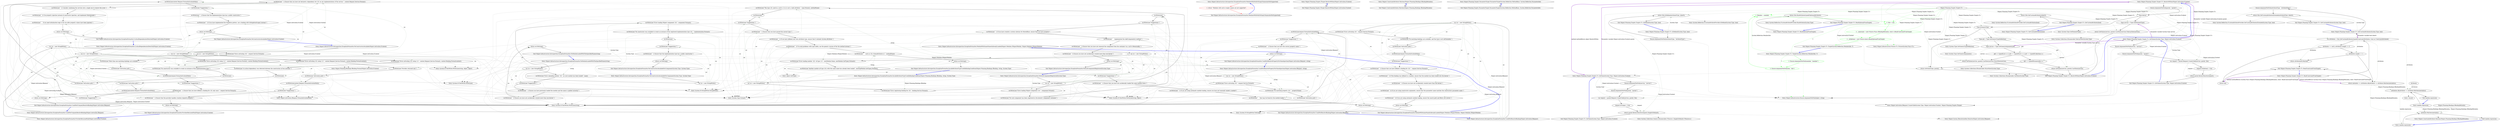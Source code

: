 digraph  {
m1_3 [cluster="Ninject.Infrastructure.Introspection.ExceptionFormatter.ModuleWithSameNameIsAlreadyLoaded(Ninject.Modules.INinjectModule, Ninject.Modules.INinjectModule)", file="ExceptionFormatter.cs", label="Entry Ninject.Infrastructure.Introspection.ExceptionFormatter.ModuleWithSameNameIsAlreadyLoaded(Ninject.Modules.INinjectModule, Ninject.Modules.INinjectModule)", span="39-39"];
m1_4 [cluster="Ninject.Infrastructure.Introspection.ExceptionFormatter.ModuleWithSameNameIsAlreadyLoaded(Ninject.Modules.INinjectModule, Ninject.Modules.INinjectModule)", file="ExceptionFormatter.cs", label="var sw = new StringWriter()", span="41-41"];
m1_5 [cluster="Ninject.Infrastructure.Introspection.ExceptionFormatter.ModuleWithSameNameIsAlreadyLoaded(Ninject.Modules.INinjectModule, Ninject.Modules.INinjectModule)", file="ExceptionFormatter.cs", label="sw.WriteLine(''Error loading module '{0}' of type {1}'', newModule.Name, newModule.GetType().Format())", span="43-43"];
m1_6 [cluster="Ninject.Infrastructure.Introspection.ExceptionFormatter.ModuleWithSameNameIsAlreadyLoaded(Ninject.Modules.INinjectModule, Ninject.Modules.INinjectModule)", file="ExceptionFormatter.cs", label="sw.WriteLine(''Another module (of type {0}) with the same name has already been loaded'', existingModule.GetType().Format())", span="44-44"];
m1_7 [cluster="Ninject.Infrastructure.Introspection.ExceptionFormatter.ModuleWithSameNameIsAlreadyLoaded(Ninject.Modules.INinjectModule, Ninject.Modules.INinjectModule)", file="ExceptionFormatter.cs", label="sw.WriteLine(''Suggestions:'')", span="46-46"];
m1_8 [cluster="Ninject.Infrastructure.Introspection.ExceptionFormatter.ModuleWithSameNameIsAlreadyLoaded(Ninject.Modules.INinjectModule, Ninject.Modules.INinjectModule)", file="ExceptionFormatter.cs", label="sw.WriteLine(''  1) Ensure that you have not accidentally loaded the same module twice.'')", span="47-47"];
m1_9 [cluster="Ninject.Infrastructure.Introspection.ExceptionFormatter.ModuleWithSameNameIsAlreadyLoaded(Ninject.Modules.INinjectModule, Ninject.Modules.INinjectModule)", file="ExceptionFormatter.cs", label="sw.WriteLine(''  2) If you are using automatic module loading, ensure you have not manually loaded a module'')", span="49-49"];
m1_10 [cluster="Ninject.Infrastructure.Introspection.ExceptionFormatter.ModuleWithSameNameIsAlreadyLoaded(Ninject.Modules.INinjectModule, Ninject.Modules.INinjectModule)", file="ExceptionFormatter.cs", label="sw.WriteLine(''     that may be found by the module loader.'')", span="50-50"];
m1_11 [cluster="Ninject.Infrastructure.Introspection.ExceptionFormatter.ModuleWithSameNameIsAlreadyLoaded(Ninject.Modules.INinjectModule, Ninject.Modules.INinjectModule)", file="ExceptionFormatter.cs", label="return sw.ToString();", span="53-53"];
m1_12 [cluster="Ninject.Infrastructure.Introspection.ExceptionFormatter.ModuleWithSameNameIsAlreadyLoaded(Ninject.Modules.INinjectModule, Ninject.Modules.INinjectModule)", file="ExceptionFormatter.cs", label="Exit Ninject.Infrastructure.Introspection.ExceptionFormatter.ModuleWithSameNameIsAlreadyLoaded(Ninject.Modules.INinjectModule, Ninject.Modules.INinjectModule)", span="39-39"];
m1_20 [cluster="Ninject.Infrastructure.Introspection.ExceptionFormatter.NoModuleLoadedWithTheSpecifiedName(string)", file="ExceptionFormatter.cs", label="Entry Ninject.Infrastructure.Introspection.ExceptionFormatter.NoModuleLoadedWithTheSpecifiedName(string)", span="62-62"];
m1_21 [cluster="Ninject.Infrastructure.Introspection.ExceptionFormatter.NoModuleLoadedWithTheSpecifiedName(string)", file="ExceptionFormatter.cs", label="var sw = new StringWriter()", span="64-64"];
m1_22 [cluster="Ninject.Infrastructure.Introspection.ExceptionFormatter.NoModuleLoadedWithTheSpecifiedName(string)", file="ExceptionFormatter.cs", label="sw.WriteLine(''Error unloading module '{0}': no such module has been loaded'', name)", span="66-66"];
m1_23 [cluster="Ninject.Infrastructure.Introspection.ExceptionFormatter.NoModuleLoadedWithTheSpecifiedName(string)", file="ExceptionFormatter.cs", label="sw.WriteLine(''Suggestions:'')", span="68-68"];
m1_24 [cluster="Ninject.Infrastructure.Introspection.ExceptionFormatter.NoModuleLoadedWithTheSpecifiedName(string)", file="ExceptionFormatter.cs", label="sw.WriteLine(''  1) Ensure you have previously loaded the module and the name is spelled correctly.'')", span="69-69"];
m1_25 [cluster="Ninject.Infrastructure.Introspection.ExceptionFormatter.NoModuleLoadedWithTheSpecifiedName(string)", file="ExceptionFormatter.cs", label="sw.WriteLine(''  2) Ensure you have not accidentally created more than one kernel.'')", span="70-70"];
m1_26 [cluster="Ninject.Infrastructure.Introspection.ExceptionFormatter.NoModuleLoadedWithTheSpecifiedName(string)", file="ExceptionFormatter.cs", label="return sw.ToString();", span="72-72"];
m1_27 [cluster="Ninject.Infrastructure.Introspection.ExceptionFormatter.NoModuleLoadedWithTheSpecifiedName(string)", file="ExceptionFormatter.cs", label="Exit Ninject.Infrastructure.Introspection.ExceptionFormatter.NoModuleLoadedWithTheSpecifiedName(string)", span="62-62"];
m1_81 [cluster="Ninject.Infrastructure.Introspection.ExceptionFormatter.NoConstructorsAvailable(Ninject.Activation.IContext)", file="ExceptionFormatter.cs", label="Entry Ninject.Infrastructure.Introspection.ExceptionFormatter.NoConstructorsAvailable(Ninject.Activation.IContext)", span="182-182"];
m1_82 [cluster="Ninject.Infrastructure.Introspection.ExceptionFormatter.NoConstructorsAvailable(Ninject.Activation.IContext)", file="ExceptionFormatter.cs", label="var sw = new StringWriter()", span="184-184"];
m1_83 [cluster="Ninject.Infrastructure.Introspection.ExceptionFormatter.NoConstructorsAvailable(Ninject.Activation.IContext)", file="ExceptionFormatter.cs", label="sw.WriteLine(''Error activating {0} using {1}'', context.Request.Service.Format(), context.Binding.Format(context))", span="186-186"];
m1_87 [cluster="Ninject.Infrastructure.Introspection.ExceptionFormatter.NoConstructorsAvailable(Ninject.Activation.IContext)", file="ExceptionFormatter.cs", label="sw.WriteLine(context.Request.FormatActivationPath())", span="191-191"];
m1_84 [cluster="Ninject.Infrastructure.Introspection.ExceptionFormatter.NoConstructorsAvailable(Ninject.Activation.IContext)", file="ExceptionFormatter.cs", label="sw.WriteLine(''No constructor was available to create an instance of the implementation type.'')", span="187-187"];
m1_85 [cluster="Ninject.Infrastructure.Introspection.ExceptionFormatter.NoConstructorsAvailable(Ninject.Activation.IContext)", file="ExceptionFormatter.cs", label="sw.WriteLine()", span="188-188"];
m1_86 [cluster="Ninject.Infrastructure.Introspection.ExceptionFormatter.NoConstructorsAvailable(Ninject.Activation.IContext)", file="ExceptionFormatter.cs", label="sw.WriteLine(''Activation path:'')", span="190-190"];
m1_88 [cluster="Ninject.Infrastructure.Introspection.ExceptionFormatter.NoConstructorsAvailable(Ninject.Activation.IContext)", file="ExceptionFormatter.cs", label="sw.WriteLine(''Suggestions:'')", span="193-193"];
m1_89 [cluster="Ninject.Infrastructure.Introspection.ExceptionFormatter.NoConstructorsAvailable(Ninject.Activation.IContext)", file="ExceptionFormatter.cs", label="sw.WriteLine(''  1) Ensure that the implementation type has a public constructor.'')", span="194-194"];
m1_90 [cluster="Ninject.Infrastructure.Introspection.ExceptionFormatter.NoConstructorsAvailable(Ninject.Activation.IContext)", file="ExceptionFormatter.cs", label="sw.WriteLine(''  2) If you have implemented the Singleton pattern, use a binding with InSingletonScope() instead.'')", span="195-195"];
m1_91 [cluster="Ninject.Infrastructure.Introspection.ExceptionFormatter.NoConstructorsAvailable(Ninject.Activation.IContext)", file="ExceptionFormatter.cs", label="return sw.ToString();", span="197-197"];
m1_92 [cluster="Ninject.Infrastructure.Introspection.ExceptionFormatter.NoConstructorsAvailable(Ninject.Activation.IContext)", file="ExceptionFormatter.cs", label="Exit Ninject.Infrastructure.Introspection.ExceptionFormatter.NoConstructorsAvailable(Ninject.Activation.IContext)", span="182-182"];
m1_17 [cluster="System.IO.TextWriter.WriteLine(string, object)", file="ExceptionFormatter.cs", label="Entry System.IO.TextWriter.WriteLine(string, object)", span="0-0"];
m1_38 [cluster="Ninject.Activation.IRequest.FormatActivationPath()", file="ExceptionFormatter.cs", label="Entry Ninject.Activation.IRequest.FormatActivationPath()", span="34-34"];
m1_14 [cluster="object.GetType()", file="ExceptionFormatter.cs", label="Entry object.GetType()", span="0-0"];
m1_102 [cluster="Ninject.Infrastructure.Introspection.ExceptionFormatter.NoSuchComponentRegistered(System.Type)", file="ExceptionFormatter.cs", label="Entry Ninject.Infrastructure.Introspection.ExceptionFormatter.NoSuchComponentRegistered(System.Type)", span="227-227"];
m1_103 [cluster="Ninject.Infrastructure.Introspection.ExceptionFormatter.NoSuchComponentRegistered(System.Type)", file="ExceptionFormatter.cs", label="var sw = new StringWriter()", span="229-229"];
m1_104 [cluster="Ninject.Infrastructure.Introspection.ExceptionFormatter.NoSuchComponentRegistered(System.Type)", file="ExceptionFormatter.cs", label="sw.WriteLine(''Error loading Ninject component {0}'', component.Format())", span="231-231"];
m1_105 [cluster="Ninject.Infrastructure.Introspection.ExceptionFormatter.NoSuchComponentRegistered(System.Type)", file="ExceptionFormatter.cs", label="sw.WriteLine(''No such component has been registered in the kernel's component container.'')", span="232-232"];
m1_106 [cluster="Ninject.Infrastructure.Introspection.ExceptionFormatter.NoSuchComponentRegistered(System.Type)", file="ExceptionFormatter.cs", label="sw.WriteLine()", span="233-233"];
m1_107 [cluster="Ninject.Infrastructure.Introspection.ExceptionFormatter.NoSuchComponentRegistered(System.Type)", file="ExceptionFormatter.cs", label="sw.WriteLine(''Suggestions:'')", span="235-235"];
m1_108 [cluster="Ninject.Infrastructure.Introspection.ExceptionFormatter.NoSuchComponentRegistered(System.Type)", file="ExceptionFormatter.cs", label="sw.WriteLine(''  1) If you have created a custom subclass for KernelBase, ensure that you have properly'')", span="236-236"];
m1_109 [cluster="Ninject.Infrastructure.Introspection.ExceptionFormatter.NoSuchComponentRegistered(System.Type)", file="ExceptionFormatter.cs", label="sw.WriteLine(''     implemented the AddComponents() method.'')", span="237-237"];
m1_110 [cluster="Ninject.Infrastructure.Introspection.ExceptionFormatter.NoSuchComponentRegistered(System.Type)", file="ExceptionFormatter.cs", label="sw.WriteLine(''  2) Ensure that you have not removed the component from the container via a call to RemoveAll().'')", span="238-238"];
m1_111 [cluster="Ninject.Infrastructure.Introspection.ExceptionFormatter.NoSuchComponentRegistered(System.Type)", file="ExceptionFormatter.cs", label="sw.WriteLine(''  3) Ensure you have not accidentally created more than one kernel.'')", span="239-239"];
m1_112 [cluster="Ninject.Infrastructure.Introspection.ExceptionFormatter.NoSuchComponentRegistered(System.Type)", file="ExceptionFormatter.cs", label="return sw.ToString();", span="241-241"];
m1_113 [cluster="Ninject.Infrastructure.Introspection.ExceptionFormatter.NoSuchComponentRegistered(System.Type)", file="ExceptionFormatter.cs", label="Exit Ninject.Infrastructure.Introspection.ExceptionFormatter.NoSuchComponentRegistered(System.Type)", span="227-227"];
m1_0 [cluster="Ninject.Infrastructure.Introspection.ExceptionFormatter.ModulesWithNullOrEmptyNamesAreNotSupported()", file="ExceptionFormatter.cs", label="Entry Ninject.Infrastructure.Introspection.ExceptionFormatter.ModulesWithNullOrEmptyNamesAreNotSupported()", span="28-28"];
m1_1 [cluster="Ninject.Infrastructure.Introspection.ExceptionFormatter.ModulesWithNullOrEmptyNamesAreNotSupported()", color=red, community=0, file="ExceptionFormatter.cs", label="-1: return ''Modules with null or empty names are not supported'';", span="30-30"];
m1_2 [cluster="Ninject.Infrastructure.Introspection.ExceptionFormatter.ModulesWithNullOrEmptyNamesAreNotSupported()", file="ExceptionFormatter.cs", label="Exit Ninject.Infrastructure.Introspection.ExceptionFormatter.ModulesWithNullOrEmptyNamesAreNotSupported()", span="28-28"];
m1_53 [cluster="Ninject.Infrastructure.Introspection.ExceptionFormatter.CyclicalDependenciesDetected(Ninject.Activation.IContext)", file="ExceptionFormatter.cs", label="Entry Ninject.Infrastructure.Introspection.ExceptionFormatter.CyclicalDependenciesDetected(Ninject.Activation.IContext)", span="131-131"];
m1_54 [cluster="Ninject.Infrastructure.Introspection.ExceptionFormatter.CyclicalDependenciesDetected(Ninject.Activation.IContext)", file="ExceptionFormatter.cs", label="var sw = new StringWriter()", span="133-133"];
m1_55 [cluster="Ninject.Infrastructure.Introspection.ExceptionFormatter.CyclicalDependenciesDetected(Ninject.Activation.IContext)", file="ExceptionFormatter.cs", label="sw.WriteLine(''Error activating {0} using {1}'', context.Request.Service.Format(), context.Binding.Format(context))", span="135-135"];
m1_59 [cluster="Ninject.Infrastructure.Introspection.ExceptionFormatter.CyclicalDependenciesDetected(Ninject.Activation.IContext)", file="ExceptionFormatter.cs", label="sw.WriteLine(context.Request.FormatActivationPath())", span="140-140"];
m1_61 [cluster="Ninject.Infrastructure.Introspection.ExceptionFormatter.CyclicalDependenciesDetected(Ninject.Activation.IContext)", file="ExceptionFormatter.cs", label="sw.WriteLine(''  1) Ensure that you have not declared a dependency for {0} on any implementations of the service.'', context.Request.Service.Format())", span="143-143"];
m1_56 [cluster="Ninject.Infrastructure.Introspection.ExceptionFormatter.CyclicalDependenciesDetected(Ninject.Activation.IContext)", file="ExceptionFormatter.cs", label="sw.WriteLine(''A cyclical dependency was detected between the constructors of two services.'')", span="136-136"];
m1_57 [cluster="Ninject.Infrastructure.Introspection.ExceptionFormatter.CyclicalDependenciesDetected(Ninject.Activation.IContext)", file="ExceptionFormatter.cs", label="sw.WriteLine()", span="137-137"];
m1_58 [cluster="Ninject.Infrastructure.Introspection.ExceptionFormatter.CyclicalDependenciesDetected(Ninject.Activation.IContext)", file="ExceptionFormatter.cs", label="sw.WriteLine(''Activation path:'')", span="139-139"];
m1_60 [cluster="Ninject.Infrastructure.Introspection.ExceptionFormatter.CyclicalDependenciesDetected(Ninject.Activation.IContext)", file="ExceptionFormatter.cs", label="sw.WriteLine(''Suggestions:'')", span="142-142"];
m1_62 [cluster="Ninject.Infrastructure.Introspection.ExceptionFormatter.CyclicalDependenciesDetected(Ninject.Activation.IContext)", file="ExceptionFormatter.cs", label="sw.WriteLine(''  2) Consider combining the services into a single one to remove the cycle.'')", span="144-144"];
m1_63 [cluster="Ninject.Infrastructure.Introspection.ExceptionFormatter.CyclicalDependenciesDetected(Ninject.Activation.IContext)", file="ExceptionFormatter.cs", label="sw.WriteLine(''  3) Use property injection instead of constructor injection, and implement IInitializable'')", span="145-145"];
m1_64 [cluster="Ninject.Infrastructure.Introspection.ExceptionFormatter.CyclicalDependenciesDetected(Ninject.Activation.IContext)", file="ExceptionFormatter.cs", label="sw.WriteLine(''     if you need initialization logic to be run after property values have been injected.'')", span="146-146"];
m1_65 [cluster="Ninject.Infrastructure.Introspection.ExceptionFormatter.CyclicalDependenciesDetected(Ninject.Activation.IContext)", file="ExceptionFormatter.cs", label="return sw.ToString();", span="148-148"];
m1_66 [cluster="Ninject.Infrastructure.Introspection.ExceptionFormatter.CyclicalDependenciesDetected(Ninject.Activation.IContext)", file="ExceptionFormatter.cs", label="Exit Ninject.Infrastructure.Introspection.ExceptionFormatter.CyclicalDependenciesDetected(Ninject.Activation.IContext)", span="131-131"];
m1_114 [cluster="Ninject.Infrastructure.Introspection.ExceptionFormatter.CouldNotResolvePropertyForValueInjection(Ninject.Activation.IRequest, string)", file="ExceptionFormatter.cs", label="Entry Ninject.Infrastructure.Introspection.ExceptionFormatter.CouldNotResolvePropertyForValueInjection(Ninject.Activation.IRequest, string)", span="251-251"];
m1_115 [cluster="Ninject.Infrastructure.Introspection.ExceptionFormatter.CouldNotResolvePropertyForValueInjection(Ninject.Activation.IRequest, string)", file="ExceptionFormatter.cs", label="var sw = new StringWriter()", span="253-253"];
m1_116 [cluster="Ninject.Infrastructure.Introspection.ExceptionFormatter.CouldNotResolvePropertyForValueInjection(Ninject.Activation.IRequest, string)", file="ExceptionFormatter.cs", label="sw.WriteLine(''Error activating {0}'', request.Service.Format())", span="255-255"];
m1_117 [cluster="Ninject.Infrastructure.Introspection.ExceptionFormatter.CouldNotResolvePropertyForValueInjection(Ninject.Activation.IRequest, string)", file="ExceptionFormatter.cs", label="sw.WriteLine(''No matching property {0}.'', propertyName)", span="256-256"];
m1_119 [cluster="Ninject.Infrastructure.Introspection.ExceptionFormatter.CouldNotResolvePropertyForValueInjection(Ninject.Activation.IRequest, string)", file="ExceptionFormatter.cs", label="sw.WriteLine(request.FormatActivationPath())", span="259-259"];
m1_118 [cluster="Ninject.Infrastructure.Introspection.ExceptionFormatter.CouldNotResolvePropertyForValueInjection(Ninject.Activation.IRequest, string)", file="ExceptionFormatter.cs", label="sw.WriteLine(''Activation path:'')", span="258-258"];
m1_120 [cluster="Ninject.Infrastructure.Introspection.ExceptionFormatter.CouldNotResolvePropertyForValueInjection(Ninject.Activation.IRequest, string)", file="ExceptionFormatter.cs", label="sw.WriteLine(''Suggestions:'')", span="261-261"];
m1_121 [cluster="Ninject.Infrastructure.Introspection.ExceptionFormatter.CouldNotResolvePropertyForValueInjection(Ninject.Activation.IRequest, string)", file="ExceptionFormatter.cs", label="sw.WriteLine(''  1) Ensure that you have the correct property name.'')", span="262-262"];
m1_122 [cluster="Ninject.Infrastructure.Introspection.ExceptionFormatter.CouldNotResolvePropertyForValueInjection(Ninject.Activation.IRequest, string)", file="ExceptionFormatter.cs", label="return sw.ToString();", span="264-264"];
m1_123 [cluster="Ninject.Infrastructure.Introspection.ExceptionFormatter.CouldNotResolvePropertyForValueInjection(Ninject.Activation.IRequest, string)", file="ExceptionFormatter.cs", label="Exit Ninject.Infrastructure.Introspection.ExceptionFormatter.CouldNotResolvePropertyForValueInjection(Ninject.Activation.IRequest, string)", span="251-251"];
m1_16 [cluster="System.IO.TextWriter.WriteLine(string, object, object)", file="ExceptionFormatter.cs", label="Entry System.IO.TextWriter.WriteLine(string, object, object)", span="0-0"];
m1_67 [cluster="Ninject.Planning.Bindings.IBinding.Format(Ninject.Activation.IContext)", file="ExceptionFormatter.cs", label="Entry Ninject.Planning.Bindings.IBinding.Format(Ninject.Activation.IContext)", span="56-56"];
m1_93 [cluster="Ninject.Infrastructure.Introspection.ExceptionFormatter.NoConstructorsAvailableForComponent(System.Type, System.Type)", file="ExceptionFormatter.cs", label="Entry Ninject.Infrastructure.Introspection.ExceptionFormatter.NoConstructorsAvailableForComponent(System.Type, System.Type)", span="207-207"];
m1_94 [cluster="Ninject.Infrastructure.Introspection.ExceptionFormatter.NoConstructorsAvailableForComponent(System.Type, System.Type)", file="ExceptionFormatter.cs", label="var sw = new StringWriter()", span="209-209"];
m1_95 [cluster="Ninject.Infrastructure.Introspection.ExceptionFormatter.NoConstructorsAvailableForComponent(System.Type, System.Type)", file="ExceptionFormatter.cs", label="sw.WriteLine(''Error loading Ninject component {0}'', component.Format())", span="211-211"];
m1_96 [cluster="Ninject.Infrastructure.Introspection.ExceptionFormatter.NoConstructorsAvailableForComponent(System.Type, System.Type)", file="ExceptionFormatter.cs", label="sw.WriteLine(''No constructor was available to create an instance of the registered implementation type {0}.'', implementation.Format())", span="212-212"];
m1_97 [cluster="Ninject.Infrastructure.Introspection.ExceptionFormatter.NoConstructorsAvailableForComponent(System.Type, System.Type)", file="ExceptionFormatter.cs", label="sw.WriteLine()", span="213-213"];
m1_98 [cluster="Ninject.Infrastructure.Introspection.ExceptionFormatter.NoConstructorsAvailableForComponent(System.Type, System.Type)", file="ExceptionFormatter.cs", label="sw.WriteLine(''Suggestions:'')", span="215-215"];
m1_99 [cluster="Ninject.Infrastructure.Introspection.ExceptionFormatter.NoConstructorsAvailableForComponent(System.Type, System.Type)", file="ExceptionFormatter.cs", label="sw.WriteLine(''  1) Ensure that the implementation type has a public constructor.'')", span="216-216"];
m1_100 [cluster="Ninject.Infrastructure.Introspection.ExceptionFormatter.NoConstructorsAvailableForComponent(System.Type, System.Type)", file="ExceptionFormatter.cs", label="return sw.ToString();", span="218-218"];
m1_101 [cluster="Ninject.Infrastructure.Introspection.ExceptionFormatter.NoConstructorsAvailableForComponent(System.Type, System.Type)", file="ExceptionFormatter.cs", label="Exit Ninject.Infrastructure.Introspection.ExceptionFormatter.NoConstructorsAvailableForComponent(System.Type, System.Type)", span="207-207"];
m1_124 [cluster="Ninject.Infrastructure.Introspection.ExceptionFormatter.ProviderReturnedNull(Ninject.Activation.IContext)", file="ExceptionFormatter.cs", label="Entry Ninject.Infrastructure.Introspection.ExceptionFormatter.ProviderReturnedNull(Ninject.Activation.IContext)", span="273-273"];
m1_125 [cluster="Ninject.Infrastructure.Introspection.ExceptionFormatter.ProviderReturnedNull(Ninject.Activation.IContext)", file="ExceptionFormatter.cs", label="var sw = new StringWriter()", span="275-275"];
m1_126 [cluster="Ninject.Infrastructure.Introspection.ExceptionFormatter.ProviderReturnedNull(Ninject.Activation.IContext)", file="ExceptionFormatter.cs", label="sw.WriteLine(''Error activating {0} using {1}'', context.Request.Service.Format(), context.Binding.Format(context))", span="277-277"];
m1_129 [cluster="Ninject.Infrastructure.Introspection.ExceptionFormatter.ProviderReturnedNull(Ninject.Activation.IContext)", file="ExceptionFormatter.cs", label="sw.WriteLine(context.Request.FormatActivationPath())", span="281-281"];
m1_127 [cluster="Ninject.Infrastructure.Introspection.ExceptionFormatter.ProviderReturnedNull(Ninject.Activation.IContext)", file="ExceptionFormatter.cs", label="sw.WriteLine(''Provider returned null.'')", span="278-278"];
m1_128 [cluster="Ninject.Infrastructure.Introspection.ExceptionFormatter.ProviderReturnedNull(Ninject.Activation.IContext)", file="ExceptionFormatter.cs", label="sw.WriteLine(''Activation path:'')", span="280-280"];
m1_130 [cluster="Ninject.Infrastructure.Introspection.ExceptionFormatter.ProviderReturnedNull(Ninject.Activation.IContext)", file="ExceptionFormatter.cs", label="sw.WriteLine(''Suggestions:'')", span="283-283"];
m1_131 [cluster="Ninject.Infrastructure.Introspection.ExceptionFormatter.ProviderReturnedNull(Ninject.Activation.IContext)", file="ExceptionFormatter.cs", label="sw.WriteLine(''  1) Ensure that the provider handles creation requests properly.'')", span="284-284"];
m1_132 [cluster="Ninject.Infrastructure.Introspection.ExceptionFormatter.ProviderReturnedNull(Ninject.Activation.IContext)", file="ExceptionFormatter.cs", label="return sw.ToString();", span="286-286"];
m1_133 [cluster="Ninject.Infrastructure.Introspection.ExceptionFormatter.ProviderReturnedNull(Ninject.Activation.IContext)", file="ExceptionFormatter.cs", label="Exit Ninject.Infrastructure.Introspection.ExceptionFormatter.ProviderReturnedNull(Ninject.Activation.IContext)", span="273-273"];
m1_69 [cluster="Ninject.Infrastructure.Introspection.ExceptionFormatter.InvalidAttributeTypeUsedInBindingCondition(Ninject.Planning.Bindings.IBinding, string, System.Type)", file="ExceptionFormatter.cs", label="Entry Ninject.Infrastructure.Introspection.ExceptionFormatter.InvalidAttributeTypeUsedInBindingCondition(Ninject.Planning.Bindings.IBinding, string, System.Type)", span="159-159"];
m1_70 [cluster="Ninject.Infrastructure.Introspection.ExceptionFormatter.InvalidAttributeTypeUsedInBindingCondition(Ninject.Planning.Bindings.IBinding, string, System.Type)", file="ExceptionFormatter.cs", label="var sw = new StringWriter()", span="161-161"];
m1_71 [cluster="Ninject.Infrastructure.Introspection.ExceptionFormatter.InvalidAttributeTypeUsedInBindingCondition(Ninject.Planning.Bindings.IBinding, string, System.Type)", file="ExceptionFormatter.cs", label="sw.WriteLine(''Error registering binding for {0}'', binding.Service.Format())", span="163-163"];
m1_72 [cluster="Ninject.Infrastructure.Introspection.ExceptionFormatter.InvalidAttributeTypeUsedInBindingCondition(Ninject.Planning.Bindings.IBinding, string, System.Type)", file="ExceptionFormatter.cs", label="sw.WriteLine(''The type {0} used in a call to {1}() is not a valid attribute.'', type.Format(), methodName)", span="164-164"];
m1_78 [cluster="Ninject.Infrastructure.Introspection.ExceptionFormatter.InvalidAttributeTypeUsedInBindingCondition(Ninject.Planning.Bindings.IBinding, string, System.Type)", file="ExceptionFormatter.cs", label="sw.WriteLine(''     such as {0}<SomeAttribute>().'', methodName)", span="171-171"];
m1_73 [cluster="Ninject.Infrastructure.Introspection.ExceptionFormatter.InvalidAttributeTypeUsedInBindingCondition(Ninject.Planning.Bindings.IBinding, string, System.Type)", file="ExceptionFormatter.cs", label="sw.WriteLine()", span="165-165"];
m1_74 [cluster="Ninject.Infrastructure.Introspection.ExceptionFormatter.InvalidAttributeTypeUsedInBindingCondition(Ninject.Planning.Bindings.IBinding, string, System.Type)", file="ExceptionFormatter.cs", label="sw.WriteLine(''Suggestions:'')", span="167-167"];
m1_75 [cluster="Ninject.Infrastructure.Introspection.ExceptionFormatter.InvalidAttributeTypeUsedInBindingCondition(Ninject.Planning.Bindings.IBinding, string, System.Type)", file="ExceptionFormatter.cs", label="sw.WriteLine(''  1) Ensure that you have passed the correct type.'')", span="168-168"];
m1_76 [cluster="Ninject.Infrastructure.Introspection.ExceptionFormatter.InvalidAttributeTypeUsedInBindingCondition(Ninject.Planning.Bindings.IBinding, string, System.Type)", file="ExceptionFormatter.cs", label="sw.WriteLine(''  2) If you have defined your own attribute type, ensure that it extends System.Attribute.'')", span="169-169"];
m1_77 [cluster="Ninject.Infrastructure.Introspection.ExceptionFormatter.InvalidAttributeTypeUsedInBindingCondition(Ninject.Planning.Bindings.IBinding, string, System.Type)", file="ExceptionFormatter.cs", label="sw.WriteLine(''  3) To avoid problems with type-safety, use the generic version of the the method instead,'')", span="170-170"];
m1_79 [cluster="Ninject.Infrastructure.Introspection.ExceptionFormatter.InvalidAttributeTypeUsedInBindingCondition(Ninject.Planning.Bindings.IBinding, string, System.Type)", file="ExceptionFormatter.cs", label="return sw.ToString();", span="173-173"];
m1_80 [cluster="Ninject.Infrastructure.Introspection.ExceptionFormatter.InvalidAttributeTypeUsedInBindingCondition(Ninject.Planning.Bindings.IBinding, string, System.Type)", file="ExceptionFormatter.cs", label="Exit Ninject.Infrastructure.Introspection.ExceptionFormatter.InvalidAttributeTypeUsedInBindingCondition(Ninject.Planning.Bindings.IBinding, string, System.Type)", span="159-159"];
m1_18 [cluster="System.IO.TextWriter.WriteLine(string)", file="ExceptionFormatter.cs", label="Entry System.IO.TextWriter.WriteLine(string)", span="0-0"];
m1_19 [cluster="System.IO.StringWriter.ToString()", file="ExceptionFormatter.cs", label="Entry System.IO.StringWriter.ToString()", span="0-0"];
m1_13 [cluster="System.IO.StringWriter.StringWriter()", file="ExceptionFormatter.cs", label="Entry System.IO.StringWriter.StringWriter()", span="0-0"];
m1_28 [cluster="Ninject.Infrastructure.Introspection.ExceptionFormatter.CouldNotUniquelyResolveBinding(Ninject.Activation.IRequest)", file="ExceptionFormatter.cs", label="Entry Ninject.Infrastructure.Introspection.ExceptionFormatter.CouldNotUniquelyResolveBinding(Ninject.Activation.IRequest)", span="81-81"];
m1_29 [cluster="Ninject.Infrastructure.Introspection.ExceptionFormatter.CouldNotUniquelyResolveBinding(Ninject.Activation.IRequest)", file="ExceptionFormatter.cs", label="var sw = new StringWriter()", span="83-83"];
m1_30 [cluster="Ninject.Infrastructure.Introspection.ExceptionFormatter.CouldNotUniquelyResolveBinding(Ninject.Activation.IRequest)", file="ExceptionFormatter.cs", label="sw.WriteLine(''Error activating {0}'', request.Service.Format())", span="85-85"];
m1_33 [cluster="Ninject.Infrastructure.Introspection.ExceptionFormatter.CouldNotUniquelyResolveBinding(Ninject.Activation.IRequest)", file="ExceptionFormatter.cs", label="sw.WriteLine(request.FormatActivationPath())", span="89-89"];
m1_35 [cluster="Ninject.Infrastructure.Introspection.ExceptionFormatter.CouldNotUniquelyResolveBinding(Ninject.Activation.IRequest)", file="ExceptionFormatter.cs", label="sw.WriteLine(''  1) Ensure that you have defined a binding for {0} only once.'', request.Service.Format())", span="92-92"];
m1_31 [cluster="Ninject.Infrastructure.Introspection.ExceptionFormatter.CouldNotUniquelyResolveBinding(Ninject.Activation.IRequest)", file="ExceptionFormatter.cs", label="sw.WriteLine(''More than one matching bindings are available.'')", span="86-86"];
m1_32 [cluster="Ninject.Infrastructure.Introspection.ExceptionFormatter.CouldNotUniquelyResolveBinding(Ninject.Activation.IRequest)", file="ExceptionFormatter.cs", label="sw.WriteLine(''Activation path:'')", span="88-88"];
m1_34 [cluster="Ninject.Infrastructure.Introspection.ExceptionFormatter.CouldNotUniquelyResolveBinding(Ninject.Activation.IRequest)", file="ExceptionFormatter.cs", label="sw.WriteLine(''Suggestions:'')", span="91-91"];
m1_36 [cluster="Ninject.Infrastructure.Introspection.ExceptionFormatter.CouldNotUniquelyResolveBinding(Ninject.Activation.IRequest)", file="ExceptionFormatter.cs", label="return sw.ToString();", span="94-94"];
m1_37 [cluster="Ninject.Infrastructure.Introspection.ExceptionFormatter.CouldNotUniquelyResolveBinding(Ninject.Activation.IRequest)", file="ExceptionFormatter.cs", label="Exit Ninject.Infrastructure.Introspection.ExceptionFormatter.CouldNotUniquelyResolveBinding(Ninject.Activation.IRequest)", span="81-81"];
m1_39 [cluster="Ninject.Infrastructure.Introspection.ExceptionFormatter.CouldNotResolveBinding(Ninject.Activation.IRequest)", file="ExceptionFormatter.cs", label="Entry Ninject.Infrastructure.Introspection.ExceptionFormatter.CouldNotResolveBinding(Ninject.Activation.IRequest)", span="103-103"];
m1_40 [cluster="Ninject.Infrastructure.Introspection.ExceptionFormatter.CouldNotResolveBinding(Ninject.Activation.IRequest)", file="ExceptionFormatter.cs", label="var sw = new StringWriter()", span="105-105"];
m1_41 [cluster="Ninject.Infrastructure.Introspection.ExceptionFormatter.CouldNotResolveBinding(Ninject.Activation.IRequest)", file="ExceptionFormatter.cs", label="sw.WriteLine(''Error activating {0}'', request.Service.Format())", span="107-107"];
m1_44 [cluster="Ninject.Infrastructure.Introspection.ExceptionFormatter.CouldNotResolveBinding(Ninject.Activation.IRequest)", file="ExceptionFormatter.cs", label="sw.WriteLine(request.FormatActivationPath())", span="111-111"];
m1_46 [cluster="Ninject.Infrastructure.Introspection.ExceptionFormatter.CouldNotResolveBinding(Ninject.Activation.IRequest)", file="ExceptionFormatter.cs", label="sw.WriteLine(''  1) Ensure that you have defined a binding for {0}.'', request.Service.Format())", span="114-114"];
m1_42 [cluster="Ninject.Infrastructure.Introspection.ExceptionFormatter.CouldNotResolveBinding(Ninject.Activation.IRequest)", file="ExceptionFormatter.cs", label="sw.WriteLine(''No matching bindings are available, and the type is not self-bindable.'')", span="108-108"];
m1_43 [cluster="Ninject.Infrastructure.Introspection.ExceptionFormatter.CouldNotResolveBinding(Ninject.Activation.IRequest)", file="ExceptionFormatter.cs", label="sw.WriteLine(''Activation path:'')", span="110-110"];
m1_45 [cluster="Ninject.Infrastructure.Introspection.ExceptionFormatter.CouldNotResolveBinding(Ninject.Activation.IRequest)", file="ExceptionFormatter.cs", label="sw.WriteLine(''Suggestions:'')", span="113-113"];
m1_47 [cluster="Ninject.Infrastructure.Introspection.ExceptionFormatter.CouldNotResolveBinding(Ninject.Activation.IRequest)", file="ExceptionFormatter.cs", label="sw.WriteLine(''  2) If the binding was defined in a module, ensure that the module has been loaded into the kernel.'')", span="115-115"];
m1_48 [cluster="Ninject.Infrastructure.Introspection.ExceptionFormatter.CouldNotResolveBinding(Ninject.Activation.IRequest)", file="ExceptionFormatter.cs", label="sw.WriteLine(''  3) Ensure you have not accidentally created more than one kernel.'')", span="116-116"];
m1_49 [cluster="Ninject.Infrastructure.Introspection.ExceptionFormatter.CouldNotResolveBinding(Ninject.Activation.IRequest)", file="ExceptionFormatter.cs", label="sw.WriteLine(''  4) If you are using constructor arguments, ensure that the parameter name matches the constructors parameter name.'')", span="117-117"];
m1_50 [cluster="Ninject.Infrastructure.Introspection.ExceptionFormatter.CouldNotResolveBinding(Ninject.Activation.IRequest)", file="ExceptionFormatter.cs", label="sw.WriteLine(''  5) If you are using automatic module loading, ensure the search path and filters are correct.'')", span="119-119"];
m1_51 [cluster="Ninject.Infrastructure.Introspection.ExceptionFormatter.CouldNotResolveBinding(Ninject.Activation.IRequest)", file="ExceptionFormatter.cs", label="return sw.ToString();", span="122-122"];
m1_52 [cluster="Ninject.Infrastructure.Introspection.ExceptionFormatter.CouldNotResolveBinding(Ninject.Activation.IRequest)", file="ExceptionFormatter.cs", label="Exit Ninject.Infrastructure.Introspection.ExceptionFormatter.CouldNotResolveBinding(Ninject.Activation.IRequest)", span="103-103"];
m1_68 [cluster="System.IO.TextWriter.WriteLine()", file="ExceptionFormatter.cs", label="Entry System.IO.TextWriter.WriteLine()", span="0-0"];
m1_15 [cluster="System.Type.Format()", file="ExceptionFormatter.cs", label="Entry System.Type.Format()", span="155-155"];
m2_0 [cluster="Ninject.Planning.Targets.ITarget.ResolveWithin(Ninject.Activation.IContext)", file="ITarget.cs", label="Entry Ninject.Planning.Targets.ITarget.ResolveWithin(Ninject.Activation.IContext)", span="54-54"];
m2_1 [cluster="Ninject.Planning.Targets.ITarget.ResolveWithin(Ninject.Activation.IContext)", file="ITarget.cs", label="Exit Ninject.Planning.Targets.ITarget.ResolveWithin(Ninject.Activation.IContext)", span="54-54"];
m3_0 [cluster="Ninject.ConstraintAttribute.Matches(Ninject.Planning.Bindings.IBindingMetadata)", file="KernelBase.cs", label="Entry Ninject.ConstraintAttribute.Matches(Ninject.Planning.Bindings.IBindingMetadata)", span="34-34"];
m3_1 [cluster="Ninject.ConstraintAttribute.Matches(Ninject.Planning.Bindings.IBindingMetadata)", file="KernelBase.cs", label="Exit Ninject.ConstraintAttribute.Matches(Ninject.Planning.Bindings.IBindingMetadata)", span="34-34"];
m4_0 [cluster="Ninject.Planning.Targets.ParameterTarget.ParameterTarget(System.Reflection.MethodBase, System.Reflection.ParameterInfo)", file="ParameterTarget.cs", label="Entry Ninject.Planning.Targets.ParameterTarget.ParameterTarget(System.Reflection.MethodBase, System.Reflection.ParameterInfo)", span="42-42"];
m4_1 [cluster="Ninject.Planning.Targets.ParameterTarget.ParameterTarget(System.Reflection.MethodBase, System.Reflection.ParameterInfo)", file="ParameterTarget.cs", label="Exit Ninject.Planning.Targets.ParameterTarget.ParameterTarget(System.Reflection.MethodBase, System.Reflection.ParameterInfo)", span="42-42"];
m7_24 [cluster="Ninject.Planning.Targets.Target<T>.ResolveWithin(Ninject.Activation.IContext)", file="Target.cs", label="Entry Ninject.Planning.Targets.Target<T>.ResolveWithin(Ninject.Activation.IContext)", span="124-124"];
m7_25 [cluster="Ninject.Planning.Targets.Target<T>.ResolveWithin(Ninject.Activation.IContext)", file="Target.cs", label="Ensure.ArgumentNotNull(parent, ''parent'')", span="126-126"];
m7_26 [cluster="Ninject.Planning.Targets.Target<T>.ResolveWithin(Ninject.Activation.IContext)", file="Target.cs", label="Type.IsArray", span="128-128"];
m7_27 [cluster="Ninject.Planning.Targets.Target<T>.ResolveWithin(Ninject.Activation.IContext)", file="Target.cs", label="Type service = Type.GetElementType()", span="130-130"];
m7_28 [cluster="Ninject.Planning.Targets.Target<T>.ResolveWithin(Ninject.Activation.IContext)", file="Target.cs", label="return GetValues(service, parent).CastSlow(service).ToArraySlow(service);", span="131-131"];
m7_29 [cluster="Ninject.Planning.Targets.Target<T>.ResolveWithin(Ninject.Activation.IContext)", file="Target.cs", label="Type.IsGenericType", span="134-134"];
m7_30 [cluster="Ninject.Planning.Targets.Target<T>.ResolveWithin(Ninject.Activation.IContext)", file="Target.cs", label="Type gtd = Type.GetGenericTypeDefinition()", span="136-136"];
m7_31 [cluster="Ninject.Planning.Targets.Target<T>.ResolveWithin(Ninject.Activation.IContext)", file="Target.cs", label="Type service = Type.GetGenericArguments()[0]", span="137-137"];
m7_33 [cluster="Ninject.Planning.Targets.Target<T>.ResolveWithin(Ninject.Activation.IContext)", file="Target.cs", label="return GetValues(service, parent).CastSlow(service).ToListSlow(service);", span="140-140"];
m7_35 [cluster="Ninject.Planning.Targets.Target<T>.ResolveWithin(Ninject.Activation.IContext)", file="Target.cs", label="return GetValues(service, parent).CastSlow(service);", span="143-143"];
m7_36 [cluster="Ninject.Planning.Targets.Target<T>.ResolveWithin(Ninject.Activation.IContext)", file="Target.cs", label="return GetValue(Type, parent);", span="146-146"];
m7_32 [cluster="Ninject.Planning.Targets.Target<T>.ResolveWithin(Ninject.Activation.IContext)", file="Target.cs", label="gtd == typeof(List<>) || gtd == typeof(IList<>) || gtd == typeof(ICollection<>)", span="139-139"];
m7_34 [cluster="Ninject.Planning.Targets.Target<T>.ResolveWithin(Ninject.Activation.IContext)", file="Target.cs", label="gtd == typeof(IEnumerable<>)", span="142-142"];
m7_37 [cluster="Ninject.Planning.Targets.Target<T>.ResolveWithin(Ninject.Activation.IContext)", file="Target.cs", label="Exit Ninject.Planning.Targets.Target<T>.ResolveWithin(Ninject.Activation.IContext)", span="124-124"];
m7_38 [cluster="System.Type.GetElementType()", file="Target.cs", label="Entry System.Type.GetElementType()", span="0-0"];
m7_65 [cluster="Ninject.Planning.Targets.Target<T>.ReadConstraintFromTarget()", file="Target.cs", label="Entry Ninject.Planning.Targets.Target<T>.ReadConstraintFromTarget()", span="194-194"];
m7_66 [cluster="Ninject.Planning.Targets.Target<T>.ReadConstraintFromTarget()", file="Target.cs", label="var attributes = this.GetCustomAttributes(typeof(ConstraintAttribute), true) as ConstraintAttribute[]", span="196-196"];
m7_67 [cluster="Ninject.Planning.Targets.Target<T>.ReadConstraintFromTarget()", file="Target.cs", label="attributes == null || attributes.Length == 0", span="198-198"];
m7_69 [cluster="Ninject.Planning.Targets.Target<T>.ReadConstraintFromTarget()", file="Target.cs", label="attributes.Length == 1", span="201-201"];
m7_70 [cluster="Ninject.Planning.Targets.Target<T>.ReadConstraintFromTarget()", file="Target.cs", label="return attributes[0].Matches;", span="202-202"];
m7_71 [cluster="Ninject.Planning.Targets.Target<T>.ReadConstraintFromTarget()", file="Target.cs", label="return metadata => attributes.All(attribute => attribute.Matches(metadata));", span="204-204"];
m7_68 [cluster="Ninject.Planning.Targets.Target<T>.ReadConstraintFromTarget()", file="Target.cs", label="return null;", span="199-199"];
m7_72 [cluster="Ninject.Planning.Targets.Target<T>.ReadConstraintFromTarget()", file="Target.cs", label="Exit Ninject.Planning.Targets.Target<T>.ReadConstraintFromTarget()", span="194-194"];
m7_45 [cluster="Ninject.Planning.Targets.Target<T>.GetValue(System.Type, Ninject.Activation.IContext)", file="Target.cs", label="Entry Ninject.Planning.Targets.Target<T>.GetValue(System.Type, Ninject.Activation.IContext)", span="171-171"];
m7_54 [cluster="Ninject.Planning.Targets.Target<T>.GetValue(System.Type, Ninject.Activation.IContext)", file="Target.cs", label="Ensure.ArgumentNotNull(service, ''service'')", span="173-173"];
m7_55 [cluster="Ninject.Planning.Targets.Target<T>.GetValue(System.Type, Ninject.Activation.IContext)", file="Target.cs", label="Ensure.ArgumentNotNull(parent, ''parent'')", span="174-174"];
m7_56 [cluster="Ninject.Planning.Targets.Target<T>.GetValue(System.Type, Ninject.Activation.IContext)", file="Target.cs", label="var request = parent.Request.CreateChild(service, parent, this)", span="176-176"];
m7_57 [cluster="Ninject.Planning.Targets.Target<T>.GetValue(System.Type, Ninject.Activation.IContext)", file="Target.cs", label="request.IsUnique = true", span="177-177"];
m7_58 [cluster="Ninject.Planning.Targets.Target<T>.GetValue(System.Type, Ninject.Activation.IContext)", file="Target.cs", label="return parent.Kernel.Resolve(request).SingleOrDefault();", span="178-178"];
m7_59 [cluster="Ninject.Planning.Targets.Target<T>.GetValue(System.Type, Ninject.Activation.IContext)", file="Target.cs", label="Exit Ninject.Planning.Targets.Target<T>.GetValue(System.Type, Ninject.Activation.IContext)", span="171-171"];
m7_10 [cluster="Ninject.Planning.Targets.Target<T>.GetCustomAttributes(System.Type, bool)", file="Target.cs", label="Entry Ninject.Planning.Targets.Target<T>.GetCustomAttributes(System.Type, bool)", span="91-91"];
m7_11 [cluster="Ninject.Planning.Targets.Target<T>.GetCustomAttributes(System.Type, bool)", file="Target.cs", label="Ensure.ArgumentNotNull(attributeType, ''attributeType'')", span="93-93"];
m7_12 [cluster="Ninject.Planning.Targets.Target<T>.GetCustomAttributes(System.Type, bool)", file="Target.cs", label="return Site.GetCustomAttributesExtended(attributeType, inherit);", span="94-94"];
m7_13 [cluster="Ninject.Planning.Targets.Target<T>.GetCustomAttributes(System.Type, bool)", file="Target.cs", label="Exit Ninject.Planning.Targets.Target<T>.GetCustomAttributes(System.Type, bool)", span="91-91"];
m7_9 [cluster="Ninject.Infrastructure.Future<T>.Future(System.Func<T>)", file="Target.cs", label="Entry Ninject.Infrastructure.Future<T>.Future(System.Func<T>)", span="51-51"];
m7_76 [cluster="Unk.All", file="Target.cs", label="Entry Unk.All", span=""];
m7_18 [cluster="System.Reflection.ICustomAttributeProvider.GetCustomAttributes(bool)", file="Target.cs", label="Entry System.Reflection.ICustomAttributeProvider.GetCustomAttributes(bool)", span="0-0"];
m7_52 [cluster="Ninject.Activation.IRequest.CreateChild(System.Type, Ninject.Activation.IContext, Ninject.Planning.Targets.ITarget)", file="Target.cs", label="Entry Ninject.Activation.IRequest.CreateChild(System.Type, Ninject.Activation.IContext, Ninject.Planning.Targets.ITarget)", span="95-95"];
m7_23 [cluster="System.Reflection.ICustomAttributeProvider.IsDefined(System.Type, bool)", file="Target.cs", label="Entry System.Reflection.ICustomAttributeProvider.IsDefined(System.Type, bool)", span="0-0"];
m7_44 [cluster="System.Collections.IEnumerable.ToListSlow(System.Type)", file="Target.cs", label="Entry System.Collections.IEnumerable.ToListSlow(System.Type)", span="31-31"];
m7_40 [cluster="System.Collections.IEnumerable.CastSlow(System.Type)", file="Target.cs", label="Entry System.Collections.IEnumerable.CastSlow(System.Type)", span="19-19"];
m7_8 [cluster="Ninject.Infrastructure.Ensure.ArgumentNotNull(object, string)", file="Target.cs", label="Entry Ninject.Infrastructure.Ensure.ArgumentNotNull(object, string)", span="17-17"];
m7_14 [cluster="System.Reflection.ICustomAttributeProvider.GetCustomAttributesExtended(System.Type, bool)", file="Target.cs", label="Entry System.Reflection.ICustomAttributeProvider.GetCustomAttributesExtended(System.Type, bool)", span="28-28"];
m7_15 [cluster="Ninject.Planning.Targets.Target<T>.GetCustomAttributes(bool)", file="Target.cs", label="Entry Ninject.Planning.Targets.Target<T>.GetCustomAttributes(bool)", span="102-102"];
m7_16 [cluster="Ninject.Planning.Targets.Target<T>.GetCustomAttributes(bool)", file="Target.cs", label="return Site.GetCustomAttributes(inherit);", span="104-104"];
m7_17 [cluster="Ninject.Planning.Targets.Target<T>.GetCustomAttributes(bool)", file="Target.cs", label="Exit Ninject.Planning.Targets.Target<T>.GetCustomAttributes(bool)", span="102-102"];
m7_53 [cluster="Ninject.Syntax.IResolutionRoot.Resolve(Ninject.Activation.IRequest)", file="Target.cs", label="Entry Ninject.Syntax.IResolutionRoot.Resolve(Ninject.Activation.IRequest)", span="37-37"];
m7_80 [cluster="Ninject.ConstraintAttribute.Matches(Ninject.Planning.Bindings.IBindingMetadata)", file="Target.cs", label="Entry Ninject.ConstraintAttribute.Matches(Ninject.Planning.Bindings.IBindingMetadata)", span="27-27"];
m7_60 [cluster="System.Collections.Generic.IEnumerable<TSource>.SingleOrDefault<TSource>()", file="Target.cs", label="Entry System.Collections.Generic.IEnumerable<TSource>.SingleOrDefault<TSource>()", span="0-0"];
m7_61 [cluster="Ninject.Planning.Targets.Target<T>.ReadOptionalFromTarget()", file="Target.cs", label="Entry Ninject.Planning.Targets.Target<T>.ReadOptionalFromTarget()", span="185-185"];
m7_62 [cluster="Ninject.Planning.Targets.Target<T>.ReadOptionalFromTarget()", file="Target.cs", label="return Site.HasAttribute(typeof(OptionalAttribute));", span="187-187"];
m7_63 [cluster="Ninject.Planning.Targets.Target<T>.ReadOptionalFromTarget()", file="Target.cs", label="Exit Ninject.Planning.Targets.Target<T>.ReadOptionalFromTarget()", span="185-185"];
m7_43 [cluster="System.Type.GetGenericArguments()", file="Target.cs", label="Entry System.Type.GetGenericArguments()", span="0-0"];
m7_77 [cluster="lambda expression", file="Target.cs", label="Entry lambda expression", span="204-204"];
m7_74 [cluster="lambda expression", file="Target.cs", label="attributes.All(attribute => attribute.Matches(metadata))", span="204-204"];
m7_78 [cluster="lambda expression", file="Target.cs", label="attribute.Matches(metadata)", span="204-204"];
m7_73 [cluster="lambda expression", file="Target.cs", label="Entry lambda expression", span="204-204"];
m7_75 [cluster="lambda expression", file="Target.cs", label="Exit lambda expression", span="204-204"];
m7_79 [cluster="lambda expression", file="Target.cs", label="Exit lambda expression", span="204-204"];
m7_64 [cluster="System.Reflection.ICustomAttributeProvider.HasAttribute(System.Type)", file="Target.cs", label="Entry System.Reflection.ICustomAttributeProvider.HasAttribute(System.Type)", span="17-17"];
m7_42 [cluster="System.Type.GetGenericTypeDefinition()", file="Target.cs", label="Entry System.Type.GetGenericTypeDefinition()", span="0-0"];
m7_19 [cluster="Ninject.Planning.Targets.Target<T>.IsDefined(System.Type, bool)", file="Target.cs", label="Entry Ninject.Planning.Targets.Target<T>.IsDefined(System.Type, bool)", span="113-113"];
m7_20 [cluster="Ninject.Planning.Targets.Target<T>.IsDefined(System.Type, bool)", file="Target.cs", label="Ensure.ArgumentNotNull(attributeType, ''attributeType'')", span="115-115"];
m7_21 [cluster="Ninject.Planning.Targets.Target<T>.IsDefined(System.Type, bool)", file="Target.cs", label="return Site.IsDefined(attributeType, inherit);", span="116-116"];
m7_22 [cluster="Ninject.Planning.Targets.Target<T>.IsDefined(System.Type, bool)", file="Target.cs", label="Exit Ninject.Planning.Targets.Target<T>.IsDefined(System.Type, bool)", span="113-113"];
m7_0 [cluster="Ninject.Planning.Targets.Target<T>.Target(System.Reflection.MemberInfo, T)", file="Target.cs", label="Entry Ninject.Planning.Targets.Target<T>.Target(System.Reflection.MemberInfo, T)", span="73-73"];
m7_1 [cluster="Ninject.Planning.Targets.Target<T>.Target(System.Reflection.MemberInfo, T)", color=green, community=0, file="Target.cs", label="-1: Ensure.ArgumentNotNull(member, ''member'')", span="75-75"];
m7_2 [cluster="Ninject.Planning.Targets.Target<T>.Target(System.Reflection.MemberInfo, T)", color=green, community=0, file="Target.cs", label="-1: Ensure.ArgumentNotNull(site, ''site'')", span="76-76"];
m7_3 [cluster="Ninject.Planning.Targets.Target<T>.Target(System.Reflection.MemberInfo, T)", color=green, community=0, file="Target.cs", label="-1: Member = member", span="78-78"];
m7_4 [cluster="Ninject.Planning.Targets.Target<T>.Target(System.Reflection.MemberInfo, T)", color=green, community=0, file="Target.cs", label="-1: Site = site", span="79-79"];
m7_5 [cluster="Ninject.Planning.Targets.Target<T>.Target(System.Reflection.MemberInfo, T)", color=green, community=0, file="Target.cs", label="-1: _constraint = new Future<Func<IBindingMetadata, bool>>(ReadConstraintFromTarget)", span="81-81"];
m7_6 [cluster="Ninject.Planning.Targets.Target<T>.Target(System.Reflection.MemberInfo, T)", color=green, community=0, file="Target.cs", label="-1: _isOptional = new Future<bool>(ReadOptionalFromTarget)", span="82-82"];
m7_7 [cluster="Ninject.Planning.Targets.Target<T>.Target(System.Reflection.MemberInfo, T)", file="Target.cs", label="Exit Ninject.Planning.Targets.Target<T>.Target(System.Reflection.MemberInfo, T)", span="73-73"];
m7_41 [cluster="System.Collections.IEnumerable.ToArraySlow(System.Type)", file="Target.cs", label="Entry System.Collections.IEnumerable.ToArraySlow(System.Type)", span="25-25"];
m7_39 [cluster="Ninject.Planning.Targets.Target<T>.GetValues(System.Type, Ninject.Activation.IContext)", file="Target.cs", label="Entry Ninject.Planning.Targets.Target<T>.GetValues(System.Type, Ninject.Activation.IContext)", span="155-155"];
m7_46 [cluster="Ninject.Planning.Targets.Target<T>.GetValues(System.Type, Ninject.Activation.IContext)", file="Target.cs", label="Ensure.ArgumentNotNull(service, ''service'')", span="157-157"];
m7_47 [cluster="Ninject.Planning.Targets.Target<T>.GetValues(System.Type, Ninject.Activation.IContext)", file="Target.cs", label="Ensure.ArgumentNotNull(parent, ''parent'')", span="158-158"];
m7_48 [cluster="Ninject.Planning.Targets.Target<T>.GetValues(System.Type, Ninject.Activation.IContext)", file="Target.cs", label="var request = parent.Request.CreateChild(service, parent, this)", span="160-160"];
m7_49 [cluster="Ninject.Planning.Targets.Target<T>.GetValues(System.Type, Ninject.Activation.IContext)", file="Target.cs", label="request.IsOptional = true", span="161-161"];
m7_50 [cluster="Ninject.Planning.Targets.Target<T>.GetValues(System.Type, Ninject.Activation.IContext)", file="Target.cs", label="return parent.Kernel.Resolve(request);", span="162-162"];
m7_51 [cluster="Ninject.Planning.Targets.Target<T>.GetValues(System.Type, Ninject.Activation.IContext)", file="Target.cs", label="Exit Ninject.Planning.Targets.Target<T>.GetValues(System.Type, Ninject.Activation.IContext)", span="155-155"];
m7_81 [file="Target.cs", label="Ninject.Planning.Targets.Target<T>", span=""];
m7_82 [file="Target.cs", label=attributes, span=""];
m7_83 [file="Target.cs", label="Ninject.Planning.Bindings.IBindingMetadata", span=""];
m1_3 -> m1_4  [key=0, style=solid];
m1_3 -> m1_5  [color=darkseagreen4, key=1, label="Ninject.Modules.INinjectModule", style=dashed];
m1_3 -> m1_6  [color=darkseagreen4, key=1, label="Ninject.Modules.INinjectModule", style=dashed];
m1_4 -> m1_5  [key=0, style=solid];
m1_4 -> m1_13  [key=2, style=dotted];
m1_4 -> m1_6  [color=darkseagreen4, key=1, label=sw, style=dashed];
m1_4 -> m1_7  [color=darkseagreen4, key=1, label=sw, style=dashed];
m1_4 -> m1_8  [color=darkseagreen4, key=1, label=sw, style=dashed];
m1_4 -> m1_9  [color=darkseagreen4, key=1, label=sw, style=dashed];
m1_4 -> m1_10  [color=darkseagreen4, key=1, label=sw, style=dashed];
m1_4 -> m1_11  [color=darkseagreen4, key=1, label=sw, style=dashed];
m1_5 -> m1_6  [key=0, style=solid];
m1_5 -> m1_14  [key=2, style=dotted];
m1_5 -> m1_15  [key=2, style=dotted];
m1_5 -> m1_16  [key=2, style=dotted];
m1_6 -> m1_7  [key=0, style=solid];
m1_6 -> m1_14  [key=2, style=dotted];
m1_6 -> m1_15  [key=2, style=dotted];
m1_6 -> m1_17  [key=2, style=dotted];
m1_7 -> m1_8  [key=0, style=solid];
m1_7 -> m1_18  [key=2, style=dotted];
m1_8 -> m1_9  [key=0, style=solid];
m1_8 -> m1_18  [key=2, style=dotted];
m1_9 -> m1_10  [key=0, style=solid];
m1_9 -> m1_18  [key=2, style=dotted];
m1_10 -> m1_11  [key=0, style=solid];
m1_10 -> m1_18  [key=2, style=dotted];
m1_11 -> m1_12  [key=0, style=solid];
m1_11 -> m1_19  [key=2, style=dotted];
m1_12 -> m1_3  [color=blue, key=0, style=bold];
m1_20 -> m1_21  [key=0, style=solid];
m1_20 -> m1_22  [color=darkseagreen4, key=1, label=string, style=dashed];
m1_21 -> m1_22  [key=0, style=solid];
m1_21 -> m1_13  [key=2, style=dotted];
m1_21 -> m1_23  [color=darkseagreen4, key=1, label=sw, style=dashed];
m1_21 -> m1_24  [color=darkseagreen4, key=1, label=sw, style=dashed];
m1_21 -> m1_25  [color=darkseagreen4, key=1, label=sw, style=dashed];
m1_21 -> m1_26  [color=darkseagreen4, key=1, label=sw, style=dashed];
m1_22 -> m1_23  [key=0, style=solid];
m1_22 -> m1_17  [key=2, style=dotted];
m1_23 -> m1_24  [key=0, style=solid];
m1_23 -> m1_18  [key=2, style=dotted];
m1_24 -> m1_25  [key=0, style=solid];
m1_24 -> m1_18  [key=2, style=dotted];
m1_25 -> m1_26  [key=0, style=solid];
m1_25 -> m1_18  [key=2, style=dotted];
m1_26 -> m1_27  [key=0, style=solid];
m1_26 -> m1_19  [key=2, style=dotted];
m1_27 -> m1_20  [color=blue, key=0, style=bold];
m1_81 -> m1_82  [key=0, style=solid];
m1_81 -> m1_83  [color=darkseagreen4, key=1, label="Ninject.Activation.IContext", style=dashed];
m1_81 -> m1_87  [color=darkseagreen4, key=1, label="Ninject.Activation.IContext", style=dashed];
m1_82 -> m1_83  [key=0, style=solid];
m1_82 -> m1_13  [key=2, style=dotted];
m1_82 -> m1_84  [color=darkseagreen4, key=1, label=sw, style=dashed];
m1_82 -> m1_85  [color=darkseagreen4, key=1, label=sw, style=dashed];
m1_82 -> m1_86  [color=darkseagreen4, key=1, label=sw, style=dashed];
m1_82 -> m1_87  [color=darkseagreen4, key=1, label=sw, style=dashed];
m1_82 -> m1_88  [color=darkseagreen4, key=1, label=sw, style=dashed];
m1_82 -> m1_89  [color=darkseagreen4, key=1, label=sw, style=dashed];
m1_82 -> m1_90  [color=darkseagreen4, key=1, label=sw, style=dashed];
m1_82 -> m1_91  [color=darkseagreen4, key=1, label=sw, style=dashed];
m1_83 -> m1_84  [key=0, style=solid];
m1_83 -> m1_15  [key=2, style=dotted];
m1_83 -> m1_67  [key=2, style=dotted];
m1_83 -> m1_16  [key=2, style=dotted];
m1_87 -> m1_88  [key=0, style=solid];
m1_87 -> m1_38  [key=2, style=dotted];
m1_87 -> m1_18  [key=2, style=dotted];
m1_84 -> m1_85  [key=0, style=solid];
m1_84 -> m1_18  [key=2, style=dotted];
m1_85 -> m1_86  [key=0, style=solid];
m1_85 -> m1_68  [key=2, style=dotted];
m1_86 -> m1_87  [key=0, style=solid];
m1_86 -> m1_18  [key=2, style=dotted];
m1_88 -> m1_89  [key=0, style=solid];
m1_88 -> m1_18  [key=2, style=dotted];
m1_89 -> m1_90  [key=0, style=solid];
m1_89 -> m1_18  [key=2, style=dotted];
m1_90 -> m1_91  [key=0, style=solid];
m1_90 -> m1_18  [key=2, style=dotted];
m1_91 -> m1_92  [key=0, style=solid];
m1_91 -> m1_19  [key=2, style=dotted];
m1_92 -> m1_81  [color=blue, key=0, style=bold];
m1_102 -> m1_103  [key=0, style=solid];
m1_102 -> m1_104  [color=darkseagreen4, key=1, label="System.Type", style=dashed];
m1_103 -> m1_104  [key=0, style=solid];
m1_103 -> m1_13  [key=2, style=dotted];
m1_103 -> m1_105  [color=darkseagreen4, key=1, label=sw, style=dashed];
m1_103 -> m1_106  [color=darkseagreen4, key=1, label=sw, style=dashed];
m1_103 -> m1_107  [color=darkseagreen4, key=1, label=sw, style=dashed];
m1_103 -> m1_108  [color=darkseagreen4, key=1, label=sw, style=dashed];
m1_103 -> m1_109  [color=darkseagreen4, key=1, label=sw, style=dashed];
m1_103 -> m1_110  [color=darkseagreen4, key=1, label=sw, style=dashed];
m1_103 -> m1_111  [color=darkseagreen4, key=1, label=sw, style=dashed];
m1_103 -> m1_112  [color=darkseagreen4, key=1, label=sw, style=dashed];
m1_104 -> m1_105  [key=0, style=solid];
m1_104 -> m1_15  [key=2, style=dotted];
m1_104 -> m1_17  [key=2, style=dotted];
m1_105 -> m1_106  [key=0, style=solid];
m1_105 -> m1_18  [key=2, style=dotted];
m1_106 -> m1_107  [key=0, style=solid];
m1_106 -> m1_68  [key=2, style=dotted];
m1_107 -> m1_108  [key=0, style=solid];
m1_107 -> m1_18  [key=2, style=dotted];
m1_108 -> m1_109  [key=0, style=solid];
m1_108 -> m1_18  [key=2, style=dotted];
m1_109 -> m1_110  [key=0, style=solid];
m1_109 -> m1_18  [key=2, style=dotted];
m1_110 -> m1_111  [key=0, style=solid];
m1_110 -> m1_18  [key=2, style=dotted];
m1_111 -> m1_112  [key=0, style=solid];
m1_111 -> m1_18  [key=2, style=dotted];
m1_112 -> m1_113  [key=0, style=solid];
m1_112 -> m1_19  [key=2, style=dotted];
m1_113 -> m1_102  [color=blue, key=0, style=bold];
m1_0 -> m1_1  [color=red, key=0, style=solid];
m1_1 -> m1_2  [color=red, key=0, style=solid];
m1_2 -> m1_0  [color=blue, key=0, style=bold];
m1_53 -> m1_54  [key=0, style=solid];
m1_53 -> m1_55  [color=darkseagreen4, key=1, label="Ninject.Activation.IContext", style=dashed];
m1_53 -> m1_59  [color=darkseagreen4, key=1, label="Ninject.Activation.IContext", style=dashed];
m1_53 -> m1_61  [color=darkseagreen4, key=1, label="Ninject.Activation.IContext", style=dashed];
m1_54 -> m1_55  [key=0, style=solid];
m1_54 -> m1_13  [key=2, style=dotted];
m1_54 -> m1_56  [color=darkseagreen4, key=1, label=sw, style=dashed];
m1_54 -> m1_57  [color=darkseagreen4, key=1, label=sw, style=dashed];
m1_54 -> m1_58  [color=darkseagreen4, key=1, label=sw, style=dashed];
m1_54 -> m1_59  [color=darkseagreen4, key=1, label=sw, style=dashed];
m1_54 -> m1_60  [color=darkseagreen4, key=1, label=sw, style=dashed];
m1_54 -> m1_61  [color=darkseagreen4, key=1, label=sw, style=dashed];
m1_54 -> m1_62  [color=darkseagreen4, key=1, label=sw, style=dashed];
m1_54 -> m1_63  [color=darkseagreen4, key=1, label=sw, style=dashed];
m1_54 -> m1_64  [color=darkseagreen4, key=1, label=sw, style=dashed];
m1_54 -> m1_65  [color=darkseagreen4, key=1, label=sw, style=dashed];
m1_55 -> m1_56  [key=0, style=solid];
m1_55 -> m1_15  [key=2, style=dotted];
m1_55 -> m1_67  [key=2, style=dotted];
m1_55 -> m1_16  [key=2, style=dotted];
m1_59 -> m1_60  [key=0, style=solid];
m1_59 -> m1_38  [key=2, style=dotted];
m1_59 -> m1_18  [key=2, style=dotted];
m1_61 -> m1_62  [key=0, style=solid];
m1_61 -> m1_15  [key=2, style=dotted];
m1_61 -> m1_17  [key=2, style=dotted];
m1_56 -> m1_57  [key=0, style=solid];
m1_56 -> m1_18  [key=2, style=dotted];
m1_57 -> m1_58  [key=0, style=solid];
m1_57 -> m1_68  [key=2, style=dotted];
m1_58 -> m1_59  [key=0, style=solid];
m1_58 -> m1_18  [key=2, style=dotted];
m1_60 -> m1_61  [key=0, style=solid];
m1_60 -> m1_18  [key=2, style=dotted];
m1_62 -> m1_63  [key=0, style=solid];
m1_62 -> m1_18  [key=2, style=dotted];
m1_63 -> m1_64  [key=0, style=solid];
m1_63 -> m1_18  [key=2, style=dotted];
m1_64 -> m1_65  [key=0, style=solid];
m1_64 -> m1_18  [key=2, style=dotted];
m1_65 -> m1_66  [key=0, style=solid];
m1_65 -> m1_19  [key=2, style=dotted];
m1_66 -> m1_53  [color=blue, key=0, style=bold];
m1_114 -> m1_115  [key=0, style=solid];
m1_114 -> m1_116  [color=darkseagreen4, key=1, label="Ninject.Activation.IRequest", style=dashed];
m1_114 -> m1_117  [color=darkseagreen4, key=1, label=string, style=dashed];
m1_114 -> m1_119  [color=darkseagreen4, key=1, label="Ninject.Activation.IRequest", style=dashed];
m1_115 -> m1_116  [key=0, style=solid];
m1_115 -> m1_13  [key=2, style=dotted];
m1_115 -> m1_117  [color=darkseagreen4, key=1, label=sw, style=dashed];
m1_115 -> m1_118  [color=darkseagreen4, key=1, label=sw, style=dashed];
m1_115 -> m1_119  [color=darkseagreen4, key=1, label=sw, style=dashed];
m1_115 -> m1_120  [color=darkseagreen4, key=1, label=sw, style=dashed];
m1_115 -> m1_121  [color=darkseagreen4, key=1, label=sw, style=dashed];
m1_115 -> m1_122  [color=darkseagreen4, key=1, label=sw, style=dashed];
m1_116 -> m1_117  [key=0, style=solid];
m1_116 -> m1_15  [key=2, style=dotted];
m1_116 -> m1_17  [key=2, style=dotted];
m1_117 -> m1_118  [key=0, style=solid];
m1_117 -> m1_17  [key=2, style=dotted];
m1_119 -> m1_120  [key=0, style=solid];
m1_119 -> m1_38  [key=2, style=dotted];
m1_119 -> m1_18  [key=2, style=dotted];
m1_118 -> m1_119  [key=0, style=solid];
m1_118 -> m1_18  [key=2, style=dotted];
m1_120 -> m1_121  [key=0, style=solid];
m1_120 -> m1_18  [key=2, style=dotted];
m1_121 -> m1_122  [key=0, style=solid];
m1_121 -> m1_18  [key=2, style=dotted];
m1_122 -> m1_123  [key=0, style=solid];
m1_122 -> m1_19  [key=2, style=dotted];
m1_123 -> m1_114  [color=blue, key=0, style=bold];
m1_93 -> m1_94  [key=0, style=solid];
m1_93 -> m1_95  [color=darkseagreen4, key=1, label="System.Type", style=dashed];
m1_93 -> m1_96  [color=darkseagreen4, key=1, label="System.Type", style=dashed];
m1_94 -> m1_95  [key=0, style=solid];
m1_94 -> m1_13  [key=2, style=dotted];
m1_94 -> m1_96  [color=darkseagreen4, key=1, label=sw, style=dashed];
m1_94 -> m1_97  [color=darkseagreen4, key=1, label=sw, style=dashed];
m1_94 -> m1_98  [color=darkseagreen4, key=1, label=sw, style=dashed];
m1_94 -> m1_99  [color=darkseagreen4, key=1, label=sw, style=dashed];
m1_94 -> m1_100  [color=darkseagreen4, key=1, label=sw, style=dashed];
m1_95 -> m1_96  [key=0, style=solid];
m1_95 -> m1_15  [key=2, style=dotted];
m1_95 -> m1_17  [key=2, style=dotted];
m1_96 -> m1_97  [key=0, style=solid];
m1_96 -> m1_15  [key=2, style=dotted];
m1_96 -> m1_17  [key=2, style=dotted];
m1_97 -> m1_98  [key=0, style=solid];
m1_97 -> m1_68  [key=2, style=dotted];
m1_98 -> m1_99  [key=0, style=solid];
m1_98 -> m1_18  [key=2, style=dotted];
m1_99 -> m1_100  [key=0, style=solid];
m1_99 -> m1_18  [key=2, style=dotted];
m1_100 -> m1_101  [key=0, style=solid];
m1_100 -> m1_19  [key=2, style=dotted];
m1_101 -> m1_93  [color=blue, key=0, style=bold];
m1_124 -> m1_125  [key=0, style=solid];
m1_124 -> m1_126  [color=darkseagreen4, key=1, label="Ninject.Activation.IContext", style=dashed];
m1_124 -> m1_129  [color=darkseagreen4, key=1, label="Ninject.Activation.IContext", style=dashed];
m1_125 -> m1_126  [key=0, style=solid];
m1_125 -> m1_13  [key=2, style=dotted];
m1_125 -> m1_127  [color=darkseagreen4, key=1, label=sw, style=dashed];
m1_125 -> m1_128  [color=darkseagreen4, key=1, label=sw, style=dashed];
m1_125 -> m1_129  [color=darkseagreen4, key=1, label=sw, style=dashed];
m1_125 -> m1_130  [color=darkseagreen4, key=1, label=sw, style=dashed];
m1_125 -> m1_131  [color=darkseagreen4, key=1, label=sw, style=dashed];
m1_125 -> m1_132  [color=darkseagreen4, key=1, label=sw, style=dashed];
m1_126 -> m1_127  [key=0, style=solid];
m1_126 -> m1_15  [key=2, style=dotted];
m1_126 -> m1_67  [key=2, style=dotted];
m1_126 -> m1_16  [key=2, style=dotted];
m1_129 -> m1_130  [key=0, style=solid];
m1_129 -> m1_38  [key=2, style=dotted];
m1_129 -> m1_18  [key=2, style=dotted];
m1_127 -> m1_128  [key=0, style=solid];
m1_127 -> m1_18  [key=2, style=dotted];
m1_128 -> m1_129  [key=0, style=solid];
m1_128 -> m1_18  [key=2, style=dotted];
m1_130 -> m1_131  [key=0, style=solid];
m1_130 -> m1_18  [key=2, style=dotted];
m1_131 -> m1_132  [key=0, style=solid];
m1_131 -> m1_18  [key=2, style=dotted];
m1_132 -> m1_133  [key=0, style=solid];
m1_132 -> m1_19  [key=2, style=dotted];
m1_133 -> m1_124  [color=blue, key=0, style=bold];
m1_69 -> m1_70  [key=0, style=solid];
m1_69 -> m1_71  [color=darkseagreen4, key=1, label="Ninject.Planning.Bindings.IBinding", style=dashed];
m1_69 -> m1_72  [color=darkseagreen4, key=1, label=string, style=dashed];
m1_69 -> m1_78  [color=darkseagreen4, key=1, label=string, style=dashed];
m1_70 -> m1_71  [key=0, style=solid];
m1_70 -> m1_13  [key=2, style=dotted];
m1_70 -> m1_72  [color=darkseagreen4, key=1, label=sw, style=dashed];
m1_70 -> m1_73  [color=darkseagreen4, key=1, label=sw, style=dashed];
m1_70 -> m1_74  [color=darkseagreen4, key=1, label=sw, style=dashed];
m1_70 -> m1_75  [color=darkseagreen4, key=1, label=sw, style=dashed];
m1_70 -> m1_76  [color=darkseagreen4, key=1, label=sw, style=dashed];
m1_70 -> m1_77  [color=darkseagreen4, key=1, label=sw, style=dashed];
m1_70 -> m1_78  [color=darkseagreen4, key=1, label=sw, style=dashed];
m1_70 -> m1_79  [color=darkseagreen4, key=1, label=sw, style=dashed];
m1_71 -> m1_72  [key=0, style=solid];
m1_71 -> m1_15  [key=2, style=dotted];
m1_71 -> m1_17  [key=2, style=dotted];
m1_72 -> m1_73  [key=0, style=solid];
m1_72 -> m1_15  [key=2, style=dotted];
m1_72 -> m1_16  [key=2, style=dotted];
m1_78 -> m1_79  [key=0, style=solid];
m1_78 -> m1_17  [key=2, style=dotted];
m1_73 -> m1_74  [key=0, style=solid];
m1_73 -> m1_68  [key=2, style=dotted];
m1_74 -> m1_75  [key=0, style=solid];
m1_74 -> m1_18  [key=2, style=dotted];
m1_75 -> m1_76  [key=0, style=solid];
m1_75 -> m1_18  [key=2, style=dotted];
m1_76 -> m1_77  [key=0, style=solid];
m1_76 -> m1_18  [key=2, style=dotted];
m1_77 -> m1_78  [key=0, style=solid];
m1_77 -> m1_18  [key=2, style=dotted];
m1_79 -> m1_80  [key=0, style=solid];
m1_79 -> m1_19  [key=2, style=dotted];
m1_80 -> m1_69  [color=blue, key=0, style=bold];
m1_28 -> m1_29  [key=0, style=solid];
m1_28 -> m1_30  [color=darkseagreen4, key=1, label="Ninject.Activation.IRequest", style=dashed];
m1_28 -> m1_33  [color=darkseagreen4, key=1, label="Ninject.Activation.IRequest", style=dashed];
m1_28 -> m1_35  [color=darkseagreen4, key=1, label="Ninject.Activation.IRequest", style=dashed];
m1_29 -> m1_30  [key=0, style=solid];
m1_29 -> m1_13  [key=2, style=dotted];
m1_29 -> m1_31  [color=darkseagreen4, key=1, label=sw, style=dashed];
m1_29 -> m1_32  [color=darkseagreen4, key=1, label=sw, style=dashed];
m1_29 -> m1_33  [color=darkseagreen4, key=1, label=sw, style=dashed];
m1_29 -> m1_34  [color=darkseagreen4, key=1, label=sw, style=dashed];
m1_29 -> m1_35  [color=darkseagreen4, key=1, label=sw, style=dashed];
m1_29 -> m1_36  [color=darkseagreen4, key=1, label=sw, style=dashed];
m1_30 -> m1_31  [key=0, style=solid];
m1_30 -> m1_15  [key=2, style=dotted];
m1_30 -> m1_17  [key=2, style=dotted];
m1_33 -> m1_34  [key=0, style=solid];
m1_33 -> m1_38  [key=2, style=dotted];
m1_33 -> m1_18  [key=2, style=dotted];
m1_35 -> m1_36  [key=0, style=solid];
m1_35 -> m1_15  [key=2, style=dotted];
m1_35 -> m1_17  [key=2, style=dotted];
m1_31 -> m1_32  [key=0, style=solid];
m1_31 -> m1_18  [key=2, style=dotted];
m1_32 -> m1_33  [key=0, style=solid];
m1_32 -> m1_18  [key=2, style=dotted];
m1_34 -> m1_35  [key=0, style=solid];
m1_34 -> m1_18  [key=2, style=dotted];
m1_36 -> m1_37  [key=0, style=solid];
m1_36 -> m1_19  [key=2, style=dotted];
m1_37 -> m1_28  [color=blue, key=0, style=bold];
m1_39 -> m1_40  [key=0, style=solid];
m1_39 -> m1_41  [color=darkseagreen4, key=1, label="Ninject.Activation.IRequest", style=dashed];
m1_39 -> m1_44  [color=darkseagreen4, key=1, label="Ninject.Activation.IRequest", style=dashed];
m1_39 -> m1_46  [color=darkseagreen4, key=1, label="Ninject.Activation.IRequest", style=dashed];
m1_40 -> m1_41  [key=0, style=solid];
m1_40 -> m1_13  [key=2, style=dotted];
m1_40 -> m1_42  [color=darkseagreen4, key=1, label=sw, style=dashed];
m1_40 -> m1_43  [color=darkseagreen4, key=1, label=sw, style=dashed];
m1_40 -> m1_44  [color=darkseagreen4, key=1, label=sw, style=dashed];
m1_40 -> m1_45  [color=darkseagreen4, key=1, label=sw, style=dashed];
m1_40 -> m1_46  [color=darkseagreen4, key=1, label=sw, style=dashed];
m1_40 -> m1_47  [color=darkseagreen4, key=1, label=sw, style=dashed];
m1_40 -> m1_48  [color=darkseagreen4, key=1, label=sw, style=dashed];
m1_40 -> m1_49  [color=darkseagreen4, key=1, label=sw, style=dashed];
m1_40 -> m1_50  [color=darkseagreen4, key=1, label=sw, style=dashed];
m1_40 -> m1_51  [color=darkseagreen4, key=1, label=sw, style=dashed];
m1_41 -> m1_42  [key=0, style=solid];
m1_41 -> m1_15  [key=2, style=dotted];
m1_41 -> m1_17  [key=2, style=dotted];
m1_44 -> m1_45  [key=0, style=solid];
m1_44 -> m1_38  [key=2, style=dotted];
m1_44 -> m1_18  [key=2, style=dotted];
m1_46 -> m1_47  [key=0, style=solid];
m1_46 -> m1_15  [key=2, style=dotted];
m1_46 -> m1_17  [key=2, style=dotted];
m1_42 -> m1_43  [key=0, style=solid];
m1_42 -> m1_18  [key=2, style=dotted];
m1_43 -> m1_44  [key=0, style=solid];
m1_43 -> m1_18  [key=2, style=dotted];
m1_45 -> m1_46  [key=0, style=solid];
m1_45 -> m1_18  [key=2, style=dotted];
m1_47 -> m1_48  [key=0, style=solid];
m1_47 -> m1_18  [key=2, style=dotted];
m1_48 -> m1_49  [key=0, style=solid];
m1_48 -> m1_18  [key=2, style=dotted];
m1_49 -> m1_50  [key=0, style=solid];
m1_49 -> m1_18  [key=2, style=dotted];
m1_50 -> m1_51  [key=0, style=solid];
m1_50 -> m1_18  [key=2, style=dotted];
m1_51 -> m1_52  [key=0, style=solid];
m1_51 -> m1_19  [key=2, style=dotted];
m1_52 -> m1_39  [color=blue, key=0, style=bold];
m2_0 -> m2_1  [key=0, style=solid];
m2_1 -> m2_0  [color=blue, key=0, style=bold];
m3_0 -> m3_1  [key=0, style=solid];
m3_1 -> m3_0  [color=blue, key=0, style=bold];
m4_0 -> m4_1  [key=0, style=solid];
m4_1 -> m4_0  [color=blue, key=0, style=bold];
m7_24 -> m7_25  [key=0, style=solid];
m7_24 -> m7_28  [color=darkseagreen4, key=1, label="Ninject.Activation.IContext", style=dashed];
m7_24 -> m7_33  [color=darkseagreen4, key=1, label="Ninject.Activation.IContext", style=dashed];
m7_24 -> m7_35  [color=darkseagreen4, key=1, label="Ninject.Activation.IContext", style=dashed];
m7_24 -> m7_36  [color=darkseagreen4, key=1, label="Ninject.Activation.IContext", style=dashed];
m7_24 -> m7_45  [color=darkorchid, key=3, label="method methodReturn object ResolveWithin", style=bold];
m7_25 -> m7_8  [key=2, style=dotted];
m7_25 -> m7_26  [key=0, style=solid];
m7_26 -> m7_27  [key=0, style=solid];
m7_26 -> m7_29  [key=0, style=solid];
m7_27 -> m7_28  [key=0, style=solid];
m7_27 -> m7_38  [key=2, style=dotted];
m7_28 -> m7_37  [key=0, style=solid];
m7_28 -> m7_39  [key=2, style=dotted];
m7_28 -> m7_40  [key=2, style=dotted];
m7_28 -> m7_41  [key=2, style=dotted];
m7_29 -> m7_30  [key=0, style=solid];
m7_29 -> m7_36  [key=0, style=solid];
m7_30 -> m7_31  [key=0, style=solid];
m7_30 -> m7_42  [key=2, style=dotted];
m7_30 -> m7_32  [color=darkseagreen4, key=1, label=gtd, style=dashed];
m7_30 -> m7_34  [color=darkseagreen4, key=1, label=gtd, style=dashed];
m7_31 -> m7_32  [key=0, style=solid];
m7_31 -> m7_43  [key=2, style=dotted];
m7_31 -> m7_33  [color=darkseagreen4, key=1, label=service, style=dashed];
m7_31 -> m7_35  [color=darkseagreen4, key=1, label=service, style=dashed];
m7_33 -> m7_37  [key=0, style=solid];
m7_33 -> m7_39  [key=2, style=dotted];
m7_33 -> m7_40  [key=2, style=dotted];
m7_33 -> m7_44  [key=2, style=dotted];
m7_35 -> m7_37  [key=0, style=solid];
m7_35 -> m7_39  [key=2, style=dotted];
m7_35 -> m7_40  [key=2, style=dotted];
m7_36 -> m7_37  [key=0, style=solid];
m7_36 -> m7_45  [key=2, style=dotted];
m7_32 -> m7_33  [key=0, style=solid];
m7_32 -> m7_34  [key=0, style=solid];
m7_34 -> m7_35  [key=0, style=solid];
m7_34 -> m7_36  [key=0, style=solid];
m7_37 -> m7_24  [color=blue, key=0, style=bold];
m7_65 -> m7_66  [key=0, style=solid];
m7_65 -> m7_68  [color=darkorchid, key=3, label="method methodReturn System.Func<Ninject.Planning.Bindings.IBindingMetadata, bool> ReadConstraintFromTarget", style=bold];
m7_65 -> m7_71  [color=darkorchid, key=3, label="method methodReturn System.Func<Ninject.Planning.Bindings.IBindingMetadata, bool> ReadConstraintFromTarget", style=bold];
m7_66 -> m7_67  [key=0, style=solid];
m7_66 -> m7_10  [key=2, style=dotted];
m7_66 -> m7_69  [color=darkseagreen4, key=1, label=attributes, style=dashed];
m7_66 -> m7_70  [color=darkseagreen4, key=1, label=attributes, style=dashed];
m7_66 -> m7_71  [color=darkseagreen4, key=1, label=attributes, style=dashed];
m7_66 -> m7_74  [color=darkseagreen4, key=1, label=attributes, style=dashed];
m7_67 -> m7_68  [key=0, style=solid];
m7_67 -> m7_69  [key=0, style=solid];
m7_69 -> m7_70  [key=0, style=solid];
m7_69 -> m7_71  [key=0, style=solid];
m7_70 -> m7_72  [key=0, style=solid];
m7_71 -> m7_72  [key=0, style=solid];
m7_71 -> m7_74  [color=darkseagreen4, key=1, label="Ninject.Planning.Bindings.IBindingMetadata", style=dashed];
m7_71 -> m7_78  [color=darkseagreen4, key=1, label="Ninject.Planning.Bindings.IBindingMetadata", style=dashed];
m7_68 -> m7_72  [key=0, style=solid];
m7_72 -> m7_65  [color=blue, key=0, style=bold];
m7_45 -> m7_54  [key=0, style=solid];
m7_45 -> m7_55  [color=darkseagreen4, key=1, label="Ninject.Activation.IContext", style=dashed];
m7_45 -> m7_56  [color=darkseagreen4, key=1, label="System.Type", style=dashed];
m7_45 -> m7_24  [color=darkorchid, key=3, label="Parameter variable Ninject.Activation.IContext parent", style=bold];
m7_45 -> m7_58  [color=darkseagreen4, key=1, label="Ninject.Activation.IContext", style=dashed];
m7_54 -> m7_8  [key=2, style=dotted];
m7_54 -> m7_55  [key=0, style=solid];
m7_55 -> m7_8  [key=2, style=dotted];
m7_55 -> m7_56  [key=0, style=solid];
m7_56 -> m7_57  [key=0, style=solid];
m7_56 -> m7_52  [key=2, style=dotted];
m7_56 -> m7_58  [color=darkseagreen4, key=1, label=request, style=dashed];
m7_57 -> m7_58  [key=0, style=solid];
m7_58 -> m7_59  [key=0, style=solid];
m7_58 -> m7_53  [key=2, style=dotted];
m7_58 -> m7_60  [key=2, style=dotted];
m7_59 -> m7_45  [color=blue, key=0, style=bold];
m7_10 -> m7_11  [key=0, style=solid];
m7_10 -> m7_12  [color=darkseagreen4, key=1, label="System.Type", style=dashed];
m7_10 -> m7_66  [color=darkorchid, key=3, label="Parameter variable bool inherit", style=bold];
m7_11 -> m7_8  [key=2, style=dotted];
m7_11 -> m7_12  [key=0, style=solid];
m7_12 -> m7_13  [key=0, style=solid];
m7_12 -> m7_14  [key=2, style=dotted];
m7_13 -> m7_10  [color=blue, key=0, style=bold];
m7_15 -> m7_16  [key=0, style=solid];
m7_16 -> m7_17  [key=0, style=solid];
m7_16 -> m7_18  [key=2, style=dotted];
m7_17 -> m7_15  [color=blue, key=0, style=bold];
m7_61 -> m7_62  [key=0, style=solid];
m7_62 -> m7_63  [key=0, style=solid];
m7_62 -> m7_64  [key=2, style=dotted];
m7_63 -> m7_61  [color=blue, key=0, style=bold];
m7_77 -> m7_78  [key=0, style=solid];
m7_74 -> m7_75  [key=0, style=solid];
m7_74 -> m7_76  [key=2, style=dotted];
m7_74 -> m7_77  [color=darkseagreen4, key=1, label="lambda expression", style=dashed];
m7_78 -> m7_79  [key=0, style=solid];
m7_78 -> m7_80  [key=2, style=dotted];
m7_73 -> m7_74  [key=0, style=solid];
m7_73 -> m7_78  [color=darkseagreen4, key=1, label="Ninject.Planning.Bindings.IBindingMetadata", style=dashed];
m7_75 -> m7_73  [color=blue, key=0, style=bold];
m7_79 -> m7_77  [color=blue, key=0, style=bold];
m7_19 -> m7_20  [key=0, style=solid];
m7_19 -> m7_21  [color=darkseagreen4, key=1, label="System.Type", style=dashed];
m7_20 -> m7_8  [key=2, style=dotted];
m7_20 -> m7_21  [key=0, style=solid];
m7_21 -> m7_22  [key=0, style=solid];
m7_21 -> m7_23  [key=2, style=dotted];
m7_22 -> m7_19  [color=blue, key=0, style=bold];
m7_0 -> m7_1  [color=green, key=0, style=solid];
m7_0 -> m7_2  [color=green, key=1, label=T, style=dashed];
m7_0 -> m7_3  [color=green, key=1, label="System.Reflection.MemberInfo", style=dashed];
m7_0 -> m7_4  [color=green, key=1, label=T, style=dashed];
m7_1 -> m7_2  [color=green, key=0, style=solid];
m7_1 -> m7_8  [color=green, key=2, style=dotted];
m7_2 -> m7_3  [color=green, key=0, style=solid];
m7_2 -> m7_8  [color=green, key=2, style=dotted];
m7_3 -> m7_4  [color=green, key=0, style=solid];
m7_4 -> m7_5  [color=green, key=0, style=solid];
m7_5 -> m7_6  [color=green, key=0, style=solid];
m7_5 -> m7_9  [color=green, key=2, style=dotted];
m7_6 -> m7_7  [color=green, key=0, style=solid];
m7_6 -> m7_9  [color=green, key=2, style=dotted];
m7_7 -> m7_0  [color=blue, key=0, style=bold];
m7_39 -> m7_46  [key=0, style=solid];
m7_39 -> m7_47  [color=darkseagreen4, key=1, label="Ninject.Activation.IContext", style=dashed];
m7_39 -> m7_27  [color=darkorchid, key=3, label="Parameter variable System.Type service", style=bold];
m7_39 -> m7_31  [color=darkorchid, key=3, label="Parameter variable System.Type service", style=bold];
m7_39 -> m7_48  [color=darkseagreen4, key=1, label="System.Type", style=dashed];
m7_39 -> m7_24  [color=darkorchid, key=3, label="Parameter variable Ninject.Activation.IContext parent", style=bold];
m7_39 -> m7_50  [color=darkseagreen4, key=1, label="Ninject.Activation.IContext", style=dashed];
m7_46 -> m7_8  [key=2, style=dotted];
m7_46 -> m7_47  [key=0, style=solid];
m7_47 -> m7_8  [key=2, style=dotted];
m7_47 -> m7_48  [key=0, style=solid];
m7_48 -> m7_49  [key=0, style=solid];
m7_48 -> m7_52  [key=2, style=dotted];
m7_48 -> m7_50  [color=darkseagreen4, key=1, label=request, style=dashed];
m7_49 -> m7_50  [key=0, style=solid];
m7_50 -> m7_51  [key=0, style=solid];
m7_50 -> m7_53  [key=2, style=dotted];
m7_51 -> m7_39  [color=blue, key=0, style=bold];
m7_81 -> m7_3  [color=green, key=1, label="Ninject.Planning.Targets.Target<T>", style=dashed];
m7_81 -> m7_4  [color=green, key=1, label="Ninject.Planning.Targets.Target<T>", style=dashed];
m7_81 -> m7_5  [color=green, key=1, label="Ninject.Planning.Targets.Target<T>", style=dashed];
m7_81 -> m7_6  [color=green, key=1, label="Ninject.Planning.Targets.Target<T>", style=dashed];
m7_81 -> m7_12  [color=darkseagreen4, key=1, label="Ninject.Planning.Targets.Target<T>", style=dashed];
m7_81 -> m7_16  [color=darkseagreen4, key=1, label="Ninject.Planning.Targets.Target<T>", style=dashed];
m7_81 -> m7_21  [color=darkseagreen4, key=1, label="Ninject.Planning.Targets.Target<T>", style=dashed];
m7_81 -> m7_26  [color=darkseagreen4, key=1, label="Ninject.Planning.Targets.Target<T>", style=dashed];
m7_81 -> m7_27  [color=darkseagreen4, key=1, label="Ninject.Planning.Targets.Target<T>", style=dashed];
m7_81 -> m7_28  [color=darkseagreen4, key=1, label="Ninject.Planning.Targets.Target<T>", style=dashed];
m7_81 -> m7_29  [color=darkseagreen4, key=1, label="Ninject.Planning.Targets.Target<T>", style=dashed];
m7_81 -> m7_30  [color=darkseagreen4, key=1, label="Ninject.Planning.Targets.Target<T>", style=dashed];
m7_81 -> m7_31  [color=darkseagreen4, key=1, label="Ninject.Planning.Targets.Target<T>", style=dashed];
m7_81 -> m7_33  [color=darkseagreen4, key=1, label="Ninject.Planning.Targets.Target<T>", style=dashed];
m7_81 -> m7_35  [color=darkseagreen4, key=1, label="Ninject.Planning.Targets.Target<T>", style=dashed];
m7_81 -> m7_36  [color=darkseagreen4, key=1, label="Ninject.Planning.Targets.Target<T>", style=dashed];
m7_81 -> m7_48  [color=darkseagreen4, key=1, label="Ninject.Planning.Targets.Target<T>", style=dashed];
m7_81 -> m7_56  [color=darkseagreen4, key=1, label="Ninject.Planning.Targets.Target<T>", style=dashed];
m7_81 -> m7_62  [color=darkseagreen4, key=1, label="Ninject.Planning.Targets.Target<T>", style=dashed];
m7_81 -> m7_66  [color=darkseagreen4, key=1, label="Ninject.Planning.Targets.Target<T>", style=dashed];
m7_82 -> m7_74  [color=darkseagreen4, key=1, label=attributes, style=dashed];
m7_83 -> m7_78  [color=darkseagreen4, key=1, label="Ninject.Planning.Bindings.IBindingMetadata", style=dashed];
}
